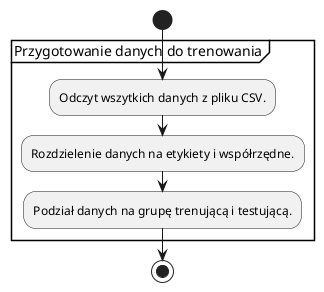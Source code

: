 @startuml

start

partition "Przygotowanie danych do trenowania"{
    :Odczyt wszytkich danych z pliku CSV.;
    :Rozdzielenie danych na etykiety i współrzędne.;
    :Podział danych na grupę trenującą i testującą.;
}

stop

@enduml